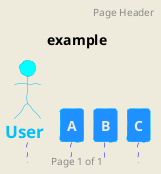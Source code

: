 @startuml
hide footbox

header Page Header
footer Page %page% of %lastpage%

title example

skinparam backgroundColor #EEEBDC
skinparam handwritten true

skinparam CircledCharacterFontColor blue

skinparam sequence {
    ArrowColor DeepSkyBlue
    ArrowFontName Segoe Print

    LifeLineBorderColor blue
    LifeLineBackgroundColor #A9DCDF

    ParticipantBorderColor DeepSkyBlue
    ParticipantBackgroundColor DodgerBlue
    ParticipantFontSize 14
    ParticipantFontColor #EEEBDC
    ParticipantFontStyle bold

    ActorBorderColor DeepSkyBlue
    ActorBackgroundColor aqua
    ActorFontColor DeepSkyBlue
    ActorFontSize 17
    ActorFontStyle bold
    ActorFontName Aapex
}

actor User as U
participant A
participant B
participant C


@enduml